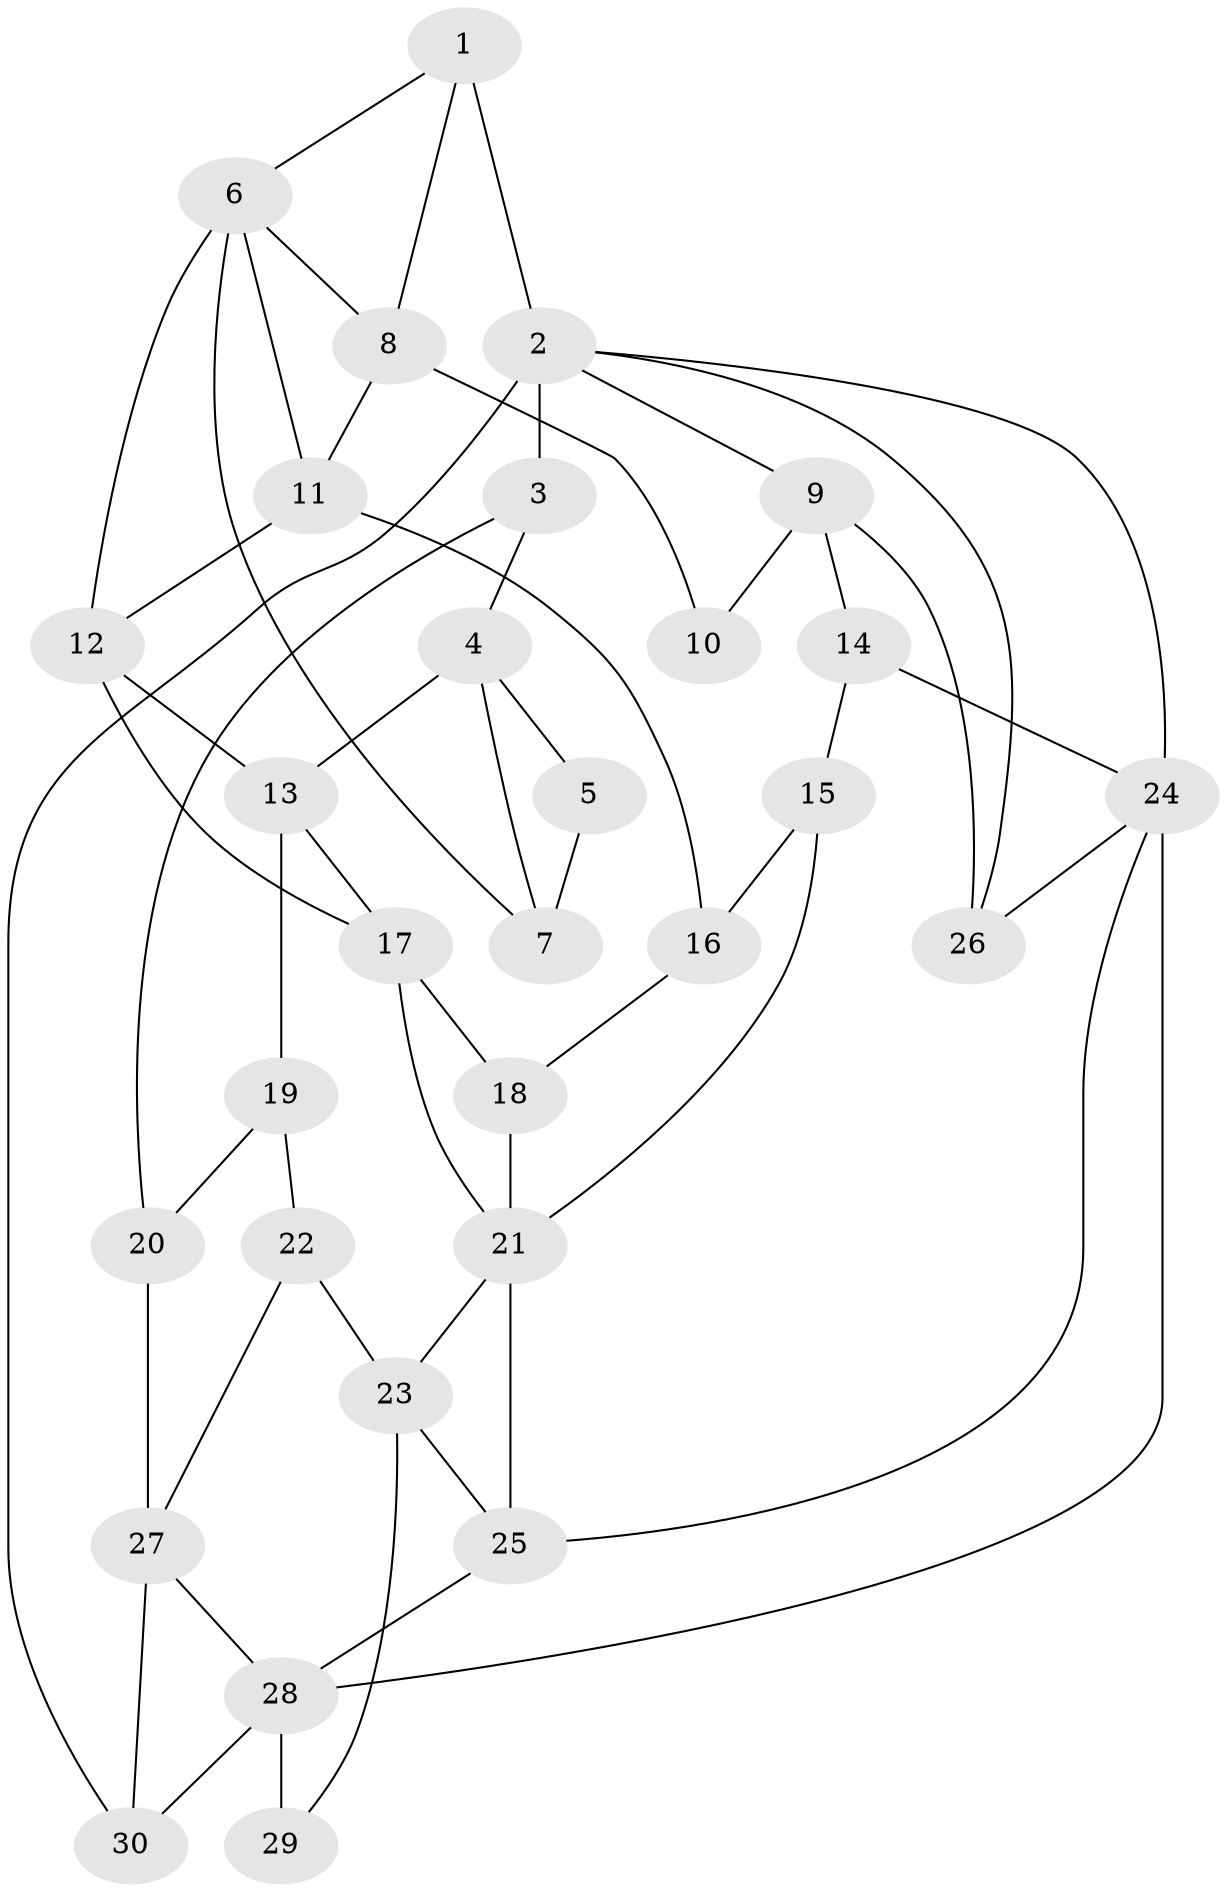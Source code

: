 // original degree distribution, {3: 0.020833333333333332, 6: 0.2604166666666667, 5: 0.4375, 4: 0.28125}
// Generated by graph-tools (version 1.1) at 2025/54/03/04/25 22:54:44]
// undirected, 30 vertices, 54 edges
graph export_dot {
  node [color=gray90,style=filled];
  1;
  2;
  3;
  4;
  5;
  6;
  7;
  8;
  9;
  10;
  11;
  12;
  13;
  14;
  15;
  16;
  17;
  18;
  19;
  20;
  21;
  22;
  23;
  24;
  25;
  26;
  27;
  28;
  29;
  30;
  1 -- 2 [weight=2.0];
  1 -- 6 [weight=1.0];
  1 -- 8 [weight=1.0];
  2 -- 3 [weight=1.0];
  2 -- 9 [weight=1.0];
  2 -- 24 [weight=1.0];
  2 -- 26 [weight=1.0];
  2 -- 30 [weight=2.0];
  3 -- 4 [weight=1.0];
  3 -- 20 [weight=1.0];
  4 -- 5 [weight=1.0];
  4 -- 7 [weight=1.0];
  4 -- 13 [weight=2.0];
  5 -- 7 [weight=1.0];
  6 -- 7 [weight=2.0];
  6 -- 8 [weight=1.0];
  6 -- 11 [weight=1.0];
  6 -- 12 [weight=1.0];
  8 -- 10 [weight=1.0];
  8 -- 11 [weight=1.0];
  9 -- 10 [weight=2.0];
  9 -- 14 [weight=2.0];
  9 -- 26 [weight=1.0];
  11 -- 12 [weight=3.0];
  11 -- 16 [weight=2.0];
  12 -- 13 [weight=1.0];
  12 -- 17 [weight=1.0];
  13 -- 17 [weight=1.0];
  13 -- 19 [weight=2.0];
  14 -- 15 [weight=2.0];
  14 -- 24 [weight=1.0];
  15 -- 16 [weight=2.0];
  15 -- 21 [weight=1.0];
  16 -- 18 [weight=1.0];
  17 -- 18 [weight=1.0];
  17 -- 21 [weight=1.0];
  18 -- 21 [weight=2.0];
  19 -- 20 [weight=1.0];
  19 -- 22 [weight=3.0];
  20 -- 27 [weight=2.0];
  21 -- 23 [weight=1.0];
  21 -- 25 [weight=1.0];
  22 -- 23 [weight=2.0];
  22 -- 27 [weight=1.0];
  23 -- 25 [weight=1.0];
  23 -- 29 [weight=1.0];
  24 -- 25 [weight=1.0];
  24 -- 26 [weight=1.0];
  24 -- 28 [weight=1.0];
  25 -- 28 [weight=1.0];
  27 -- 28 [weight=1.0];
  27 -- 30 [weight=2.0];
  28 -- 29 [weight=2.0];
  28 -- 30 [weight=1.0];
}
